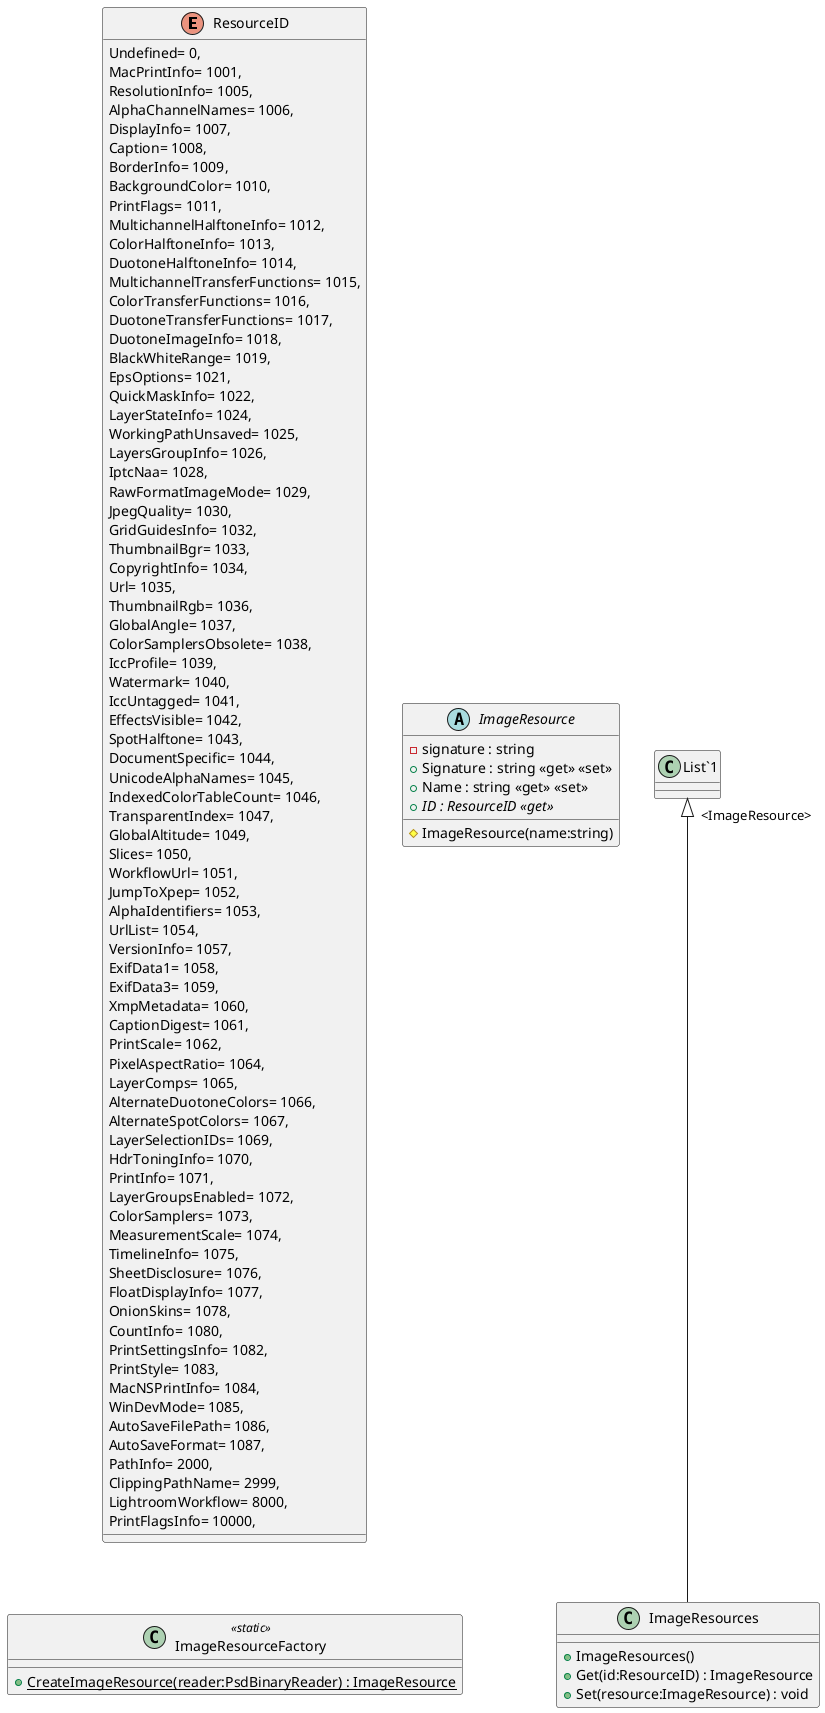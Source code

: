 @startuml
enum ResourceID {
    Undefined= 0,
    MacPrintInfo= 1001,
    ResolutionInfo= 1005,
    AlphaChannelNames= 1006,
    DisplayInfo= 1007,
    Caption= 1008,
    BorderInfo= 1009,
    BackgroundColor= 1010,
    PrintFlags= 1011,
    MultichannelHalftoneInfo= 1012,
    ColorHalftoneInfo= 1013,
    DuotoneHalftoneInfo= 1014,
    MultichannelTransferFunctions= 1015,
    ColorTransferFunctions= 1016,
    DuotoneTransferFunctions= 1017,
    DuotoneImageInfo= 1018,
    BlackWhiteRange= 1019,
    EpsOptions= 1021,
    QuickMaskInfo= 1022,
    LayerStateInfo= 1024,
    WorkingPathUnsaved= 1025,
    LayersGroupInfo= 1026,
    IptcNaa= 1028,
    RawFormatImageMode= 1029,
    JpegQuality= 1030,
    GridGuidesInfo= 1032,
    ThumbnailBgr= 1033,
    CopyrightInfo= 1034,
    Url= 1035,
    ThumbnailRgb= 1036,
    GlobalAngle= 1037,
    ColorSamplersObsolete= 1038,
    IccProfile= 1039,
    Watermark= 1040,
    IccUntagged= 1041,
    EffectsVisible= 1042,
    SpotHalftone= 1043,
    DocumentSpecific= 1044,
    UnicodeAlphaNames= 1045,
    IndexedColorTableCount= 1046,
    TransparentIndex= 1047,
    GlobalAltitude= 1049,
    Slices= 1050,
    WorkflowUrl= 1051,
    JumpToXpep= 1052,
    AlphaIdentifiers= 1053,
    UrlList= 1054,
    VersionInfo= 1057,
    ExifData1= 1058,
    ExifData3= 1059,
    XmpMetadata= 1060,
    CaptionDigest= 1061,
    PrintScale= 1062,
    PixelAspectRatio= 1064,
    LayerComps= 1065,
    AlternateDuotoneColors= 1066,
    AlternateSpotColors= 1067,
    LayerSelectionIDs= 1069,
    HdrToningInfo= 1070,
    PrintInfo= 1071,
    LayerGroupsEnabled= 1072,
    ColorSamplers= 1073,
    MeasurementScale= 1074,
    TimelineInfo= 1075,
    SheetDisclosure= 1076,
    FloatDisplayInfo= 1077,
    OnionSkins= 1078,
    CountInfo= 1080,
    PrintSettingsInfo= 1082,
    PrintStyle= 1083,
    MacNSPrintInfo= 1084,
    WinDevMode= 1085,
    AutoSaveFilePath= 1086,
    AutoSaveFormat= 1087,
    PathInfo= 2000,
    ClippingPathName= 2999,
    LightroomWorkflow= 8000,
    PrintFlagsInfo= 10000,
}
abstract class ImageResource {
    - signature : string
    + Signature : string <<get>> <<set>>
    + Name : string <<get>> <<set>>
    + {abstract} ID : ResourceID <<get>>
    # ImageResource(name:string)
}
class ImageResourceFactory <<static>> {
    + {static} CreateImageResource(reader:PsdBinaryReader) : ImageResource
}
class ImageResources {
    + ImageResources()
    + Get(id:ResourceID) : ImageResource
    + Set(resource:ImageResource) : void
}
"List`1" "<ImageResource>" <|-- ImageResources
@enduml
